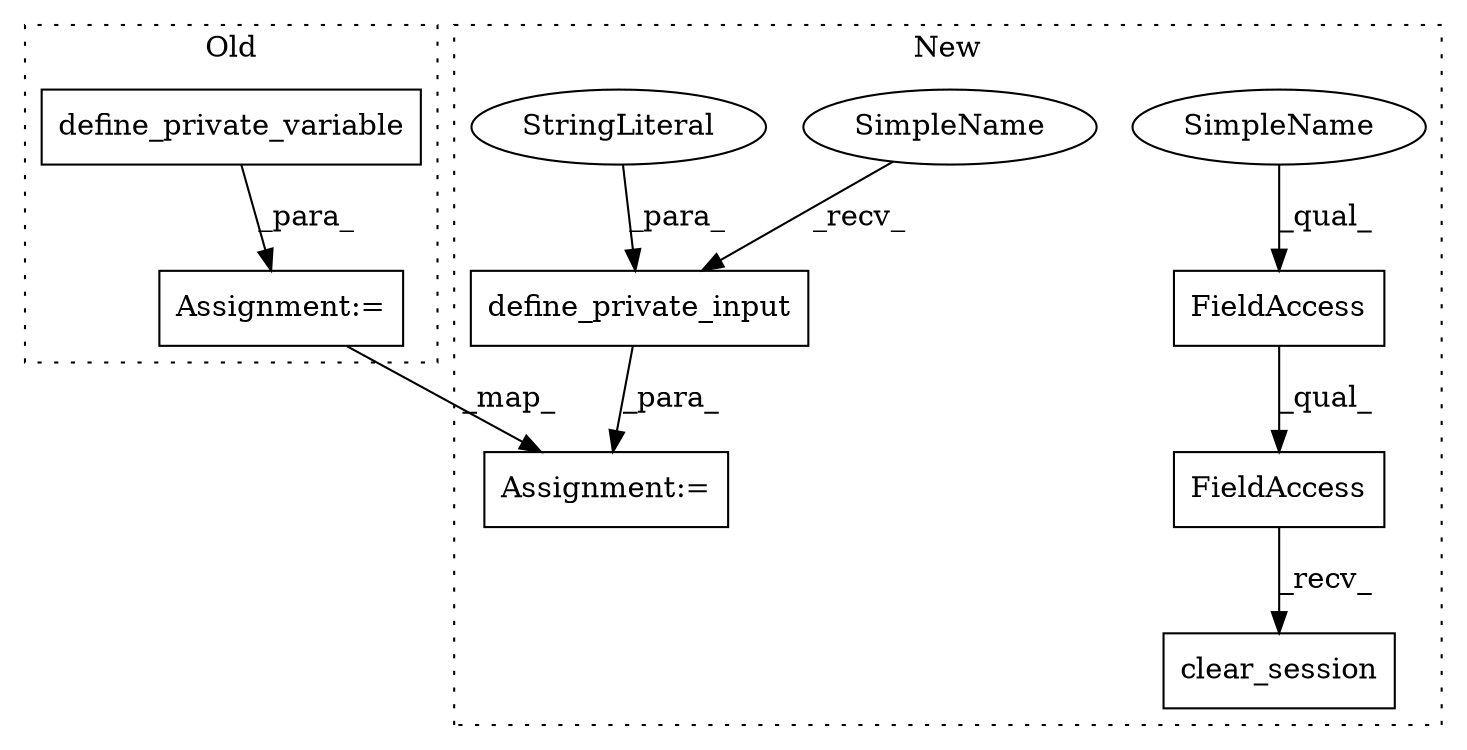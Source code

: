 digraph G {
subgraph cluster0 {
1 [label="define_private_variable" a="32" s="6105,6139" l="24,1" shape="box"];
4 [label="Assignment:=" a="7" s="6310" l="1" shape="box"];
label = "Old";
style="dotted";
}
subgraph cluster1 {
2 [label="define_private_input" a="32" s="6311,6389" l="21,1" shape="box"];
3 [label="StringLiteral" a="45" s="6332" l="10" shape="ellipse"];
5 [label="Assignment:=" a="7" s="6510" l="1" shape="box"];
6 [label="FieldAccess" a="22" s="6714" l="18" shape="box"];
7 [label="FieldAccess" a="22" s="6714" l="26" shape="box"];
8 [label="clear_session" a="32" s="6741" l="15" shape="box"];
9 [label="SimpleName" a="42" s="6298" l="12" shape="ellipse"];
10 [label="SimpleName" a="42" s="6714" l="12" shape="ellipse"];
label = "New";
style="dotted";
}
1 -> 4 [label="_para_"];
2 -> 5 [label="_para_"];
3 -> 2 [label="_para_"];
4 -> 5 [label="_map_"];
6 -> 7 [label="_qual_"];
7 -> 8 [label="_recv_"];
9 -> 2 [label="_recv_"];
10 -> 6 [label="_qual_"];
}